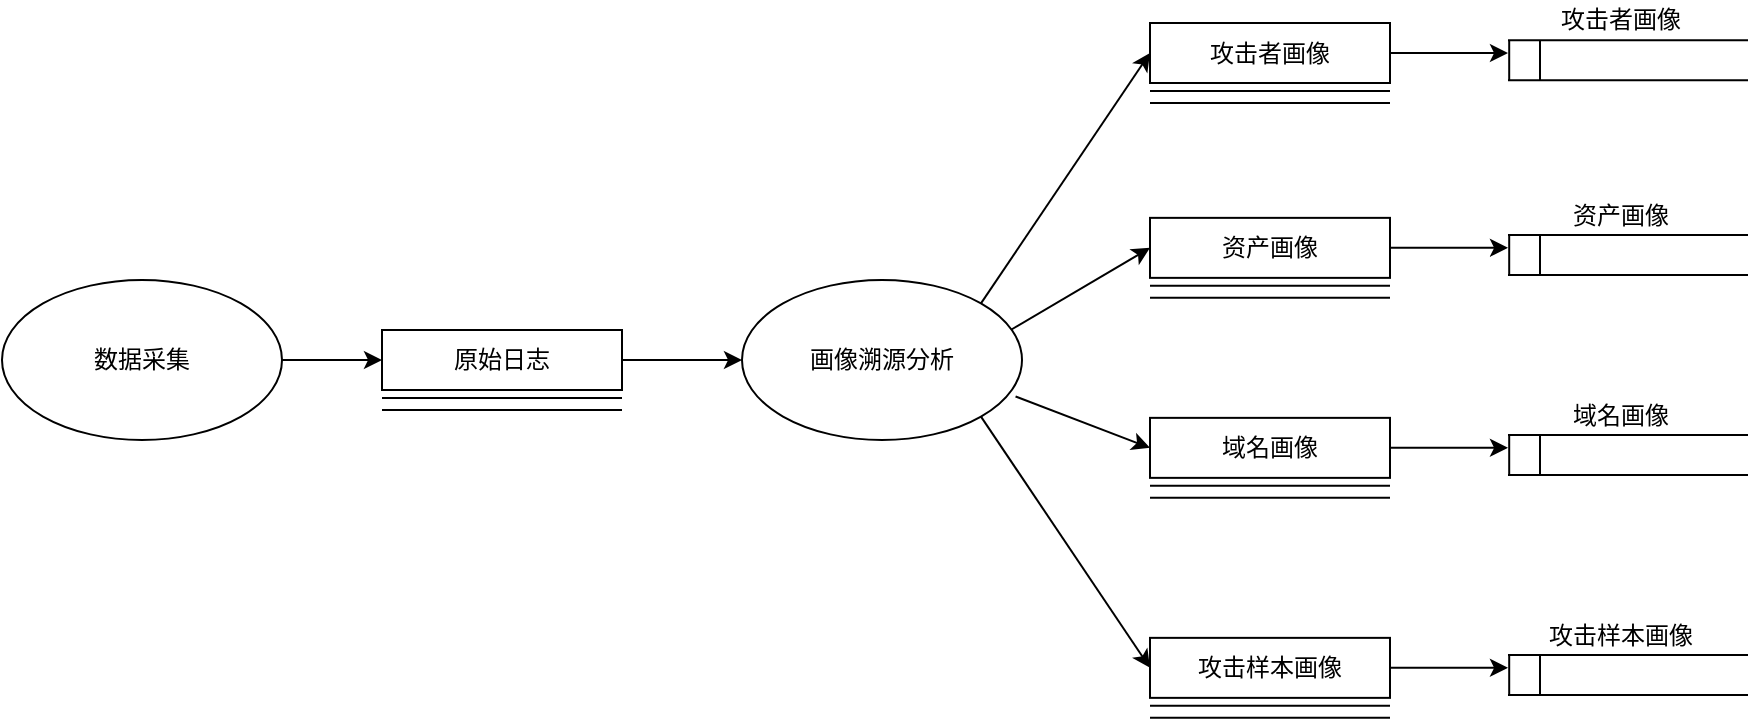 <mxfile version="17.1.3" type="github">
  <diagram id="C5RBs43oDa-KdzZeNtuy" name="Page-1">
    <mxGraphModel dx="1897" dy="681" grid="1" gridSize="10" guides="1" tooltips="1" connect="1" arrows="1" fold="1" page="1" pageScale="1" pageWidth="827" pageHeight="1169" math="0" shadow="0">
      <root>
        <mxCell id="WIyWlLk6GJQsqaUBKTNV-0" />
        <mxCell id="WIyWlLk6GJQsqaUBKTNV-1" parent="WIyWlLk6GJQsqaUBKTNV-0" />
        <mxCell id="JoErBuVIxRgFGpqeHT0C-1" style="edgeStyle=none;rounded=0;orthogonalLoop=1;jettySize=auto;html=1;exitX=1;exitY=0;exitDx=0;exitDy=0;entryX=0;entryY=0.5;entryDx=0;entryDy=0;" edge="1" parent="WIyWlLk6GJQsqaUBKTNV-1" source="JoErBuVIxRgFGpqeHT0C-2" target="JoErBuVIxRgFGpqeHT0C-29">
          <mxGeometry relative="1" as="geometry" />
        </mxCell>
        <mxCell id="JoErBuVIxRgFGpqeHT0C-72" style="rounded=0;orthogonalLoop=1;jettySize=auto;html=1;exitX=0.961;exitY=0.311;exitDx=0;exitDy=0;entryX=0;entryY=0.5;entryDx=0;entryDy=0;exitPerimeter=0;" edge="1" parent="WIyWlLk6GJQsqaUBKTNV-1" source="JoErBuVIxRgFGpqeHT0C-2" target="JoErBuVIxRgFGpqeHT0C-43">
          <mxGeometry relative="1" as="geometry" />
        </mxCell>
        <mxCell id="JoErBuVIxRgFGpqeHT0C-73" style="edgeStyle=none;rounded=0;orthogonalLoop=1;jettySize=auto;html=1;exitX=0.977;exitY=0.728;exitDx=0;exitDy=0;entryX=0;entryY=0.5;entryDx=0;entryDy=0;exitPerimeter=0;" edge="1" parent="WIyWlLk6GJQsqaUBKTNV-1" source="JoErBuVIxRgFGpqeHT0C-2" target="JoErBuVIxRgFGpqeHT0C-53">
          <mxGeometry relative="1" as="geometry" />
        </mxCell>
        <mxCell id="JoErBuVIxRgFGpqeHT0C-74" style="edgeStyle=none;rounded=0;orthogonalLoop=1;jettySize=auto;html=1;exitX=1;exitY=1;exitDx=0;exitDy=0;entryX=0;entryY=0.5;entryDx=0;entryDy=0;" edge="1" parent="WIyWlLk6GJQsqaUBKTNV-1" source="JoErBuVIxRgFGpqeHT0C-2" target="JoErBuVIxRgFGpqeHT0C-63">
          <mxGeometry relative="1" as="geometry" />
        </mxCell>
        <mxCell id="JoErBuVIxRgFGpqeHT0C-2" value="画像溯源分析" style="ellipse;whiteSpace=wrap;html=1;" vertex="1" parent="WIyWlLk6GJQsqaUBKTNV-1">
          <mxGeometry x="160" y="260" width="140" height="80" as="geometry" />
        </mxCell>
        <mxCell id="JoErBuVIxRgFGpqeHT0C-22" style="edgeStyle=none;rounded=0;orthogonalLoop=1;jettySize=auto;html=1;entryX=0;entryY=0.5;entryDx=0;entryDy=0;" edge="1" parent="WIyWlLk6GJQsqaUBKTNV-1" source="JoErBuVIxRgFGpqeHT0C-23" target="JoErBuVIxRgFGpqeHT0C-25">
          <mxGeometry relative="1" as="geometry" />
        </mxCell>
        <mxCell id="JoErBuVIxRgFGpqeHT0C-23" value="数据采集" style="ellipse;whiteSpace=wrap;html=1;" vertex="1" parent="WIyWlLk6GJQsqaUBKTNV-1">
          <mxGeometry x="-210" y="260" width="140" height="80" as="geometry" />
        </mxCell>
        <mxCell id="JoErBuVIxRgFGpqeHT0C-24" style="edgeStyle=none;rounded=0;orthogonalLoop=1;jettySize=auto;html=1;exitX=1;exitY=0.5;exitDx=0;exitDy=0;entryX=0;entryY=0.5;entryDx=0;entryDy=0;" edge="1" parent="WIyWlLk6GJQsqaUBKTNV-1" source="JoErBuVIxRgFGpqeHT0C-25" target="JoErBuVIxRgFGpqeHT0C-2">
          <mxGeometry relative="1" as="geometry" />
        </mxCell>
        <mxCell id="JoErBuVIxRgFGpqeHT0C-25" value="原始日志" style="rounded=0;whiteSpace=wrap;html=1;" vertex="1" parent="WIyWlLk6GJQsqaUBKTNV-1">
          <mxGeometry x="-20" y="285" width="120" height="30" as="geometry" />
        </mxCell>
        <mxCell id="JoErBuVIxRgFGpqeHT0C-26" value="" style="endArrow=none;html=1;rounded=0;" edge="1" parent="WIyWlLk6GJQsqaUBKTNV-1">
          <mxGeometry width="50" height="50" relative="1" as="geometry">
            <mxPoint x="-20.0" y="319" as="sourcePoint" />
            <mxPoint x="100" y="319" as="targetPoint" />
          </mxGeometry>
        </mxCell>
        <mxCell id="JoErBuVIxRgFGpqeHT0C-27" value="" style="endArrow=none;html=1;rounded=0;" edge="1" parent="WIyWlLk6GJQsqaUBKTNV-1">
          <mxGeometry width="50" height="50" relative="1" as="geometry">
            <mxPoint x="-20.0" y="325" as="sourcePoint" />
            <mxPoint x="100" y="325" as="targetPoint" />
          </mxGeometry>
        </mxCell>
        <mxCell id="JoErBuVIxRgFGpqeHT0C-28" value="" style="edgeStyle=none;rounded=0;orthogonalLoop=1;jettySize=auto;html=1;exitX=1;exitY=0.5;exitDx=0;exitDy=0;" edge="1" parent="WIyWlLk6GJQsqaUBKTNV-1" source="JoErBuVIxRgFGpqeHT0C-29">
          <mxGeometry relative="1" as="geometry">
            <mxPoint x="543" y="146.5" as="targetPoint" />
          </mxGeometry>
        </mxCell>
        <mxCell id="JoErBuVIxRgFGpqeHT0C-29" value="攻击者画像" style="rounded=0;whiteSpace=wrap;html=1;" vertex="1" parent="WIyWlLk6GJQsqaUBKTNV-1">
          <mxGeometry x="364" y="131.5" width="120" height="30" as="geometry" />
        </mxCell>
        <mxCell id="JoErBuVIxRgFGpqeHT0C-30" value="" style="endArrow=none;html=1;rounded=0;" edge="1" parent="WIyWlLk6GJQsqaUBKTNV-1">
          <mxGeometry width="50" height="50" relative="1" as="geometry">
            <mxPoint x="364" y="165.5" as="sourcePoint" />
            <mxPoint x="484" y="165.5" as="targetPoint" />
          </mxGeometry>
        </mxCell>
        <mxCell id="JoErBuVIxRgFGpqeHT0C-31" value="" style="endArrow=none;html=1;rounded=0;" edge="1" parent="WIyWlLk6GJQsqaUBKTNV-1">
          <mxGeometry width="50" height="50" relative="1" as="geometry">
            <mxPoint x="364" y="171.5" as="sourcePoint" />
            <mxPoint x="484" y="171.5" as="targetPoint" />
          </mxGeometry>
        </mxCell>
        <mxCell id="JoErBuVIxRgFGpqeHT0C-36" value="攻击者画像" style="text;html=1;align=center;verticalAlign=middle;resizable=0;points=[];autosize=1;strokeColor=none;fillColor=none;" vertex="1" parent="WIyWlLk6GJQsqaUBKTNV-1">
          <mxGeometry x="559" y="120.07" width="80" height="20" as="geometry" />
        </mxCell>
        <mxCell id="JoErBuVIxRgFGpqeHT0C-37" value="" style="group" vertex="1" connectable="0" parent="WIyWlLk6GJQsqaUBKTNV-1">
          <mxGeometry x="543" y="140.07" width="120" height="20" as="geometry" />
        </mxCell>
        <mxCell id="JoErBuVIxRgFGpqeHT0C-38" value="" style="endArrow=none;html=1;rounded=0;" edge="1" parent="JoErBuVIxRgFGpqeHT0C-37">
          <mxGeometry width="50" height="50" relative="1" as="geometry">
            <mxPoint x="0.6" y="20" as="sourcePoint" />
            <mxPoint x="0.6" as="targetPoint" />
          </mxGeometry>
        </mxCell>
        <mxCell id="JoErBuVIxRgFGpqeHT0C-39" value="" style="endArrow=none;html=1;rounded=0;" edge="1" parent="JoErBuVIxRgFGpqeHT0C-37">
          <mxGeometry width="50" height="50" relative="1" as="geometry">
            <mxPoint x="120" y="20" as="sourcePoint" />
            <mxPoint y="20" as="targetPoint" />
          </mxGeometry>
        </mxCell>
        <mxCell id="JoErBuVIxRgFGpqeHT0C-40" value="" style="endArrow=none;html=1;rounded=0;" edge="1" parent="JoErBuVIxRgFGpqeHT0C-37">
          <mxGeometry width="50" height="50" relative="1" as="geometry">
            <mxPoint x="120" as="sourcePoint" />
            <mxPoint as="targetPoint" />
          </mxGeometry>
        </mxCell>
        <mxCell id="JoErBuVIxRgFGpqeHT0C-41" value="" style="endArrow=none;html=1;rounded=0;" edge="1" parent="JoErBuVIxRgFGpqeHT0C-37">
          <mxGeometry width="50" height="50" relative="1" as="geometry">
            <mxPoint x="16.0" y="20" as="sourcePoint" />
            <mxPoint x="16.0" as="targetPoint" />
          </mxGeometry>
        </mxCell>
        <mxCell id="JoErBuVIxRgFGpqeHT0C-42" value="" style="edgeStyle=none;rounded=0;orthogonalLoop=1;jettySize=auto;html=1;exitX=1;exitY=0.5;exitDx=0;exitDy=0;" edge="1" source="JoErBuVIxRgFGpqeHT0C-43" parent="WIyWlLk6GJQsqaUBKTNV-1">
          <mxGeometry relative="1" as="geometry">
            <mxPoint x="543" y="243.93" as="targetPoint" />
          </mxGeometry>
        </mxCell>
        <mxCell id="JoErBuVIxRgFGpqeHT0C-43" value="资产画像" style="rounded=0;whiteSpace=wrap;html=1;" vertex="1" parent="WIyWlLk6GJQsqaUBKTNV-1">
          <mxGeometry x="364" y="228.93" width="120" height="30" as="geometry" />
        </mxCell>
        <mxCell id="JoErBuVIxRgFGpqeHT0C-44" value="" style="endArrow=none;html=1;rounded=0;" edge="1" parent="WIyWlLk6GJQsqaUBKTNV-1">
          <mxGeometry width="50" height="50" relative="1" as="geometry">
            <mxPoint x="364" y="262.93" as="sourcePoint" />
            <mxPoint x="484" y="262.93" as="targetPoint" />
          </mxGeometry>
        </mxCell>
        <mxCell id="JoErBuVIxRgFGpqeHT0C-45" value="" style="endArrow=none;html=1;rounded=0;" edge="1" parent="WIyWlLk6GJQsqaUBKTNV-1">
          <mxGeometry width="50" height="50" relative="1" as="geometry">
            <mxPoint x="364" y="268.93" as="sourcePoint" />
            <mxPoint x="484" y="268.93" as="targetPoint" />
          </mxGeometry>
        </mxCell>
        <mxCell id="JoErBuVIxRgFGpqeHT0C-46" value="资产画像" style="text;html=1;align=center;verticalAlign=middle;resizable=0;points=[];autosize=1;strokeColor=none;fillColor=none;" vertex="1" parent="WIyWlLk6GJQsqaUBKTNV-1">
          <mxGeometry x="569" y="217.5" width="60" height="20" as="geometry" />
        </mxCell>
        <mxCell id="JoErBuVIxRgFGpqeHT0C-47" value="" style="group" vertex="1" connectable="0" parent="WIyWlLk6GJQsqaUBKTNV-1">
          <mxGeometry x="543" y="237.5" width="120" height="20" as="geometry" />
        </mxCell>
        <mxCell id="JoErBuVIxRgFGpqeHT0C-48" value="" style="endArrow=none;html=1;rounded=0;" edge="1" parent="JoErBuVIxRgFGpqeHT0C-47">
          <mxGeometry width="50" height="50" relative="1" as="geometry">
            <mxPoint x="0.6" y="20" as="sourcePoint" />
            <mxPoint x="0.6" as="targetPoint" />
          </mxGeometry>
        </mxCell>
        <mxCell id="JoErBuVIxRgFGpqeHT0C-49" value="" style="endArrow=none;html=1;rounded=0;" edge="1" parent="JoErBuVIxRgFGpqeHT0C-47">
          <mxGeometry width="50" height="50" relative="1" as="geometry">
            <mxPoint x="120" y="20" as="sourcePoint" />
            <mxPoint y="20" as="targetPoint" />
          </mxGeometry>
        </mxCell>
        <mxCell id="JoErBuVIxRgFGpqeHT0C-50" value="" style="endArrow=none;html=1;rounded=0;" edge="1" parent="JoErBuVIxRgFGpqeHT0C-47">
          <mxGeometry width="50" height="50" relative="1" as="geometry">
            <mxPoint x="120" as="sourcePoint" />
            <mxPoint as="targetPoint" />
          </mxGeometry>
        </mxCell>
        <mxCell id="JoErBuVIxRgFGpqeHT0C-51" value="" style="endArrow=none;html=1;rounded=0;" edge="1" parent="JoErBuVIxRgFGpqeHT0C-47">
          <mxGeometry width="50" height="50" relative="1" as="geometry">
            <mxPoint x="16.0" y="20" as="sourcePoint" />
            <mxPoint x="16.0" as="targetPoint" />
          </mxGeometry>
        </mxCell>
        <mxCell id="JoErBuVIxRgFGpqeHT0C-52" value="" style="edgeStyle=none;rounded=0;orthogonalLoop=1;jettySize=auto;html=1;exitX=1;exitY=0.5;exitDx=0;exitDy=0;" edge="1" source="JoErBuVIxRgFGpqeHT0C-53" parent="WIyWlLk6GJQsqaUBKTNV-1">
          <mxGeometry relative="1" as="geometry">
            <mxPoint x="543" y="343.93" as="targetPoint" />
          </mxGeometry>
        </mxCell>
        <mxCell id="JoErBuVIxRgFGpqeHT0C-53" value="域名画像" style="rounded=0;whiteSpace=wrap;html=1;" vertex="1" parent="WIyWlLk6GJQsqaUBKTNV-1">
          <mxGeometry x="364" y="328.93" width="120" height="30" as="geometry" />
        </mxCell>
        <mxCell id="JoErBuVIxRgFGpqeHT0C-54" value="" style="endArrow=none;html=1;rounded=0;" edge="1" parent="WIyWlLk6GJQsqaUBKTNV-1">
          <mxGeometry width="50" height="50" relative="1" as="geometry">
            <mxPoint x="364" y="362.93" as="sourcePoint" />
            <mxPoint x="484" y="362.93" as="targetPoint" />
          </mxGeometry>
        </mxCell>
        <mxCell id="JoErBuVIxRgFGpqeHT0C-55" value="" style="endArrow=none;html=1;rounded=0;" edge="1" parent="WIyWlLk6GJQsqaUBKTNV-1">
          <mxGeometry width="50" height="50" relative="1" as="geometry">
            <mxPoint x="364" y="368.93" as="sourcePoint" />
            <mxPoint x="484" y="368.93" as="targetPoint" />
          </mxGeometry>
        </mxCell>
        <mxCell id="JoErBuVIxRgFGpqeHT0C-56" value="域名画像" style="text;html=1;align=center;verticalAlign=middle;resizable=0;points=[];autosize=1;strokeColor=none;fillColor=none;" vertex="1" parent="WIyWlLk6GJQsqaUBKTNV-1">
          <mxGeometry x="569" y="317.5" width="60" height="20" as="geometry" />
        </mxCell>
        <mxCell id="JoErBuVIxRgFGpqeHT0C-57" value="" style="group" vertex="1" connectable="0" parent="WIyWlLk6GJQsqaUBKTNV-1">
          <mxGeometry x="543" y="337.5" width="120" height="20" as="geometry" />
        </mxCell>
        <mxCell id="JoErBuVIxRgFGpqeHT0C-58" value="" style="endArrow=none;html=1;rounded=0;" edge="1" parent="JoErBuVIxRgFGpqeHT0C-57">
          <mxGeometry width="50" height="50" relative="1" as="geometry">
            <mxPoint x="0.6" y="20" as="sourcePoint" />
            <mxPoint x="0.6" as="targetPoint" />
          </mxGeometry>
        </mxCell>
        <mxCell id="JoErBuVIxRgFGpqeHT0C-59" value="" style="endArrow=none;html=1;rounded=0;" edge="1" parent="JoErBuVIxRgFGpqeHT0C-57">
          <mxGeometry width="50" height="50" relative="1" as="geometry">
            <mxPoint x="120" y="20" as="sourcePoint" />
            <mxPoint y="20" as="targetPoint" />
          </mxGeometry>
        </mxCell>
        <mxCell id="JoErBuVIxRgFGpqeHT0C-60" value="" style="endArrow=none;html=1;rounded=0;" edge="1" parent="JoErBuVIxRgFGpqeHT0C-57">
          <mxGeometry width="50" height="50" relative="1" as="geometry">
            <mxPoint x="120" as="sourcePoint" />
            <mxPoint as="targetPoint" />
          </mxGeometry>
        </mxCell>
        <mxCell id="JoErBuVIxRgFGpqeHT0C-61" value="" style="endArrow=none;html=1;rounded=0;" edge="1" parent="JoErBuVIxRgFGpqeHT0C-57">
          <mxGeometry width="50" height="50" relative="1" as="geometry">
            <mxPoint x="16.0" y="20" as="sourcePoint" />
            <mxPoint x="16.0" as="targetPoint" />
          </mxGeometry>
        </mxCell>
        <mxCell id="JoErBuVIxRgFGpqeHT0C-62" value="" style="edgeStyle=none;rounded=0;orthogonalLoop=1;jettySize=auto;html=1;exitX=1;exitY=0.5;exitDx=0;exitDy=0;" edge="1" source="JoErBuVIxRgFGpqeHT0C-63" parent="WIyWlLk6GJQsqaUBKTNV-1">
          <mxGeometry relative="1" as="geometry">
            <mxPoint x="543" y="453.93" as="targetPoint" />
          </mxGeometry>
        </mxCell>
        <mxCell id="JoErBuVIxRgFGpqeHT0C-63" value="攻击样本画像" style="rounded=0;whiteSpace=wrap;html=1;" vertex="1" parent="WIyWlLk6GJQsqaUBKTNV-1">
          <mxGeometry x="364" y="438.93" width="120" height="30" as="geometry" />
        </mxCell>
        <mxCell id="JoErBuVIxRgFGpqeHT0C-64" value="" style="endArrow=none;html=1;rounded=0;" edge="1" parent="WIyWlLk6GJQsqaUBKTNV-1">
          <mxGeometry width="50" height="50" relative="1" as="geometry">
            <mxPoint x="364" y="472.93" as="sourcePoint" />
            <mxPoint x="484" y="472.93" as="targetPoint" />
          </mxGeometry>
        </mxCell>
        <mxCell id="JoErBuVIxRgFGpqeHT0C-65" value="" style="endArrow=none;html=1;rounded=0;" edge="1" parent="WIyWlLk6GJQsqaUBKTNV-1">
          <mxGeometry width="50" height="50" relative="1" as="geometry">
            <mxPoint x="364" y="478.93" as="sourcePoint" />
            <mxPoint x="484" y="478.93" as="targetPoint" />
          </mxGeometry>
        </mxCell>
        <mxCell id="JoErBuVIxRgFGpqeHT0C-66" value="攻击样本画像" style="text;html=1;align=center;verticalAlign=middle;resizable=0;points=[];autosize=1;strokeColor=none;fillColor=none;" vertex="1" parent="WIyWlLk6GJQsqaUBKTNV-1">
          <mxGeometry x="554" y="427.5" width="90" height="20" as="geometry" />
        </mxCell>
        <mxCell id="JoErBuVIxRgFGpqeHT0C-67" value="" style="group" vertex="1" connectable="0" parent="WIyWlLk6GJQsqaUBKTNV-1">
          <mxGeometry x="543" y="447.5" width="120" height="20" as="geometry" />
        </mxCell>
        <mxCell id="JoErBuVIxRgFGpqeHT0C-68" value="" style="endArrow=none;html=1;rounded=0;" edge="1" parent="JoErBuVIxRgFGpqeHT0C-67">
          <mxGeometry width="50" height="50" relative="1" as="geometry">
            <mxPoint x="0.6" y="20" as="sourcePoint" />
            <mxPoint x="0.6" as="targetPoint" />
          </mxGeometry>
        </mxCell>
        <mxCell id="JoErBuVIxRgFGpqeHT0C-69" value="" style="endArrow=none;html=1;rounded=0;" edge="1" parent="JoErBuVIxRgFGpqeHT0C-67">
          <mxGeometry width="50" height="50" relative="1" as="geometry">
            <mxPoint x="120" y="20" as="sourcePoint" />
            <mxPoint y="20" as="targetPoint" />
          </mxGeometry>
        </mxCell>
        <mxCell id="JoErBuVIxRgFGpqeHT0C-70" value="" style="endArrow=none;html=1;rounded=0;" edge="1" parent="JoErBuVIxRgFGpqeHT0C-67">
          <mxGeometry width="50" height="50" relative="1" as="geometry">
            <mxPoint x="120" as="sourcePoint" />
            <mxPoint as="targetPoint" />
          </mxGeometry>
        </mxCell>
        <mxCell id="JoErBuVIxRgFGpqeHT0C-71" value="" style="endArrow=none;html=1;rounded=0;" edge="1" parent="JoErBuVIxRgFGpqeHT0C-67">
          <mxGeometry width="50" height="50" relative="1" as="geometry">
            <mxPoint x="16.0" y="20" as="sourcePoint" />
            <mxPoint x="16.0" as="targetPoint" />
          </mxGeometry>
        </mxCell>
      </root>
    </mxGraphModel>
  </diagram>
</mxfile>
